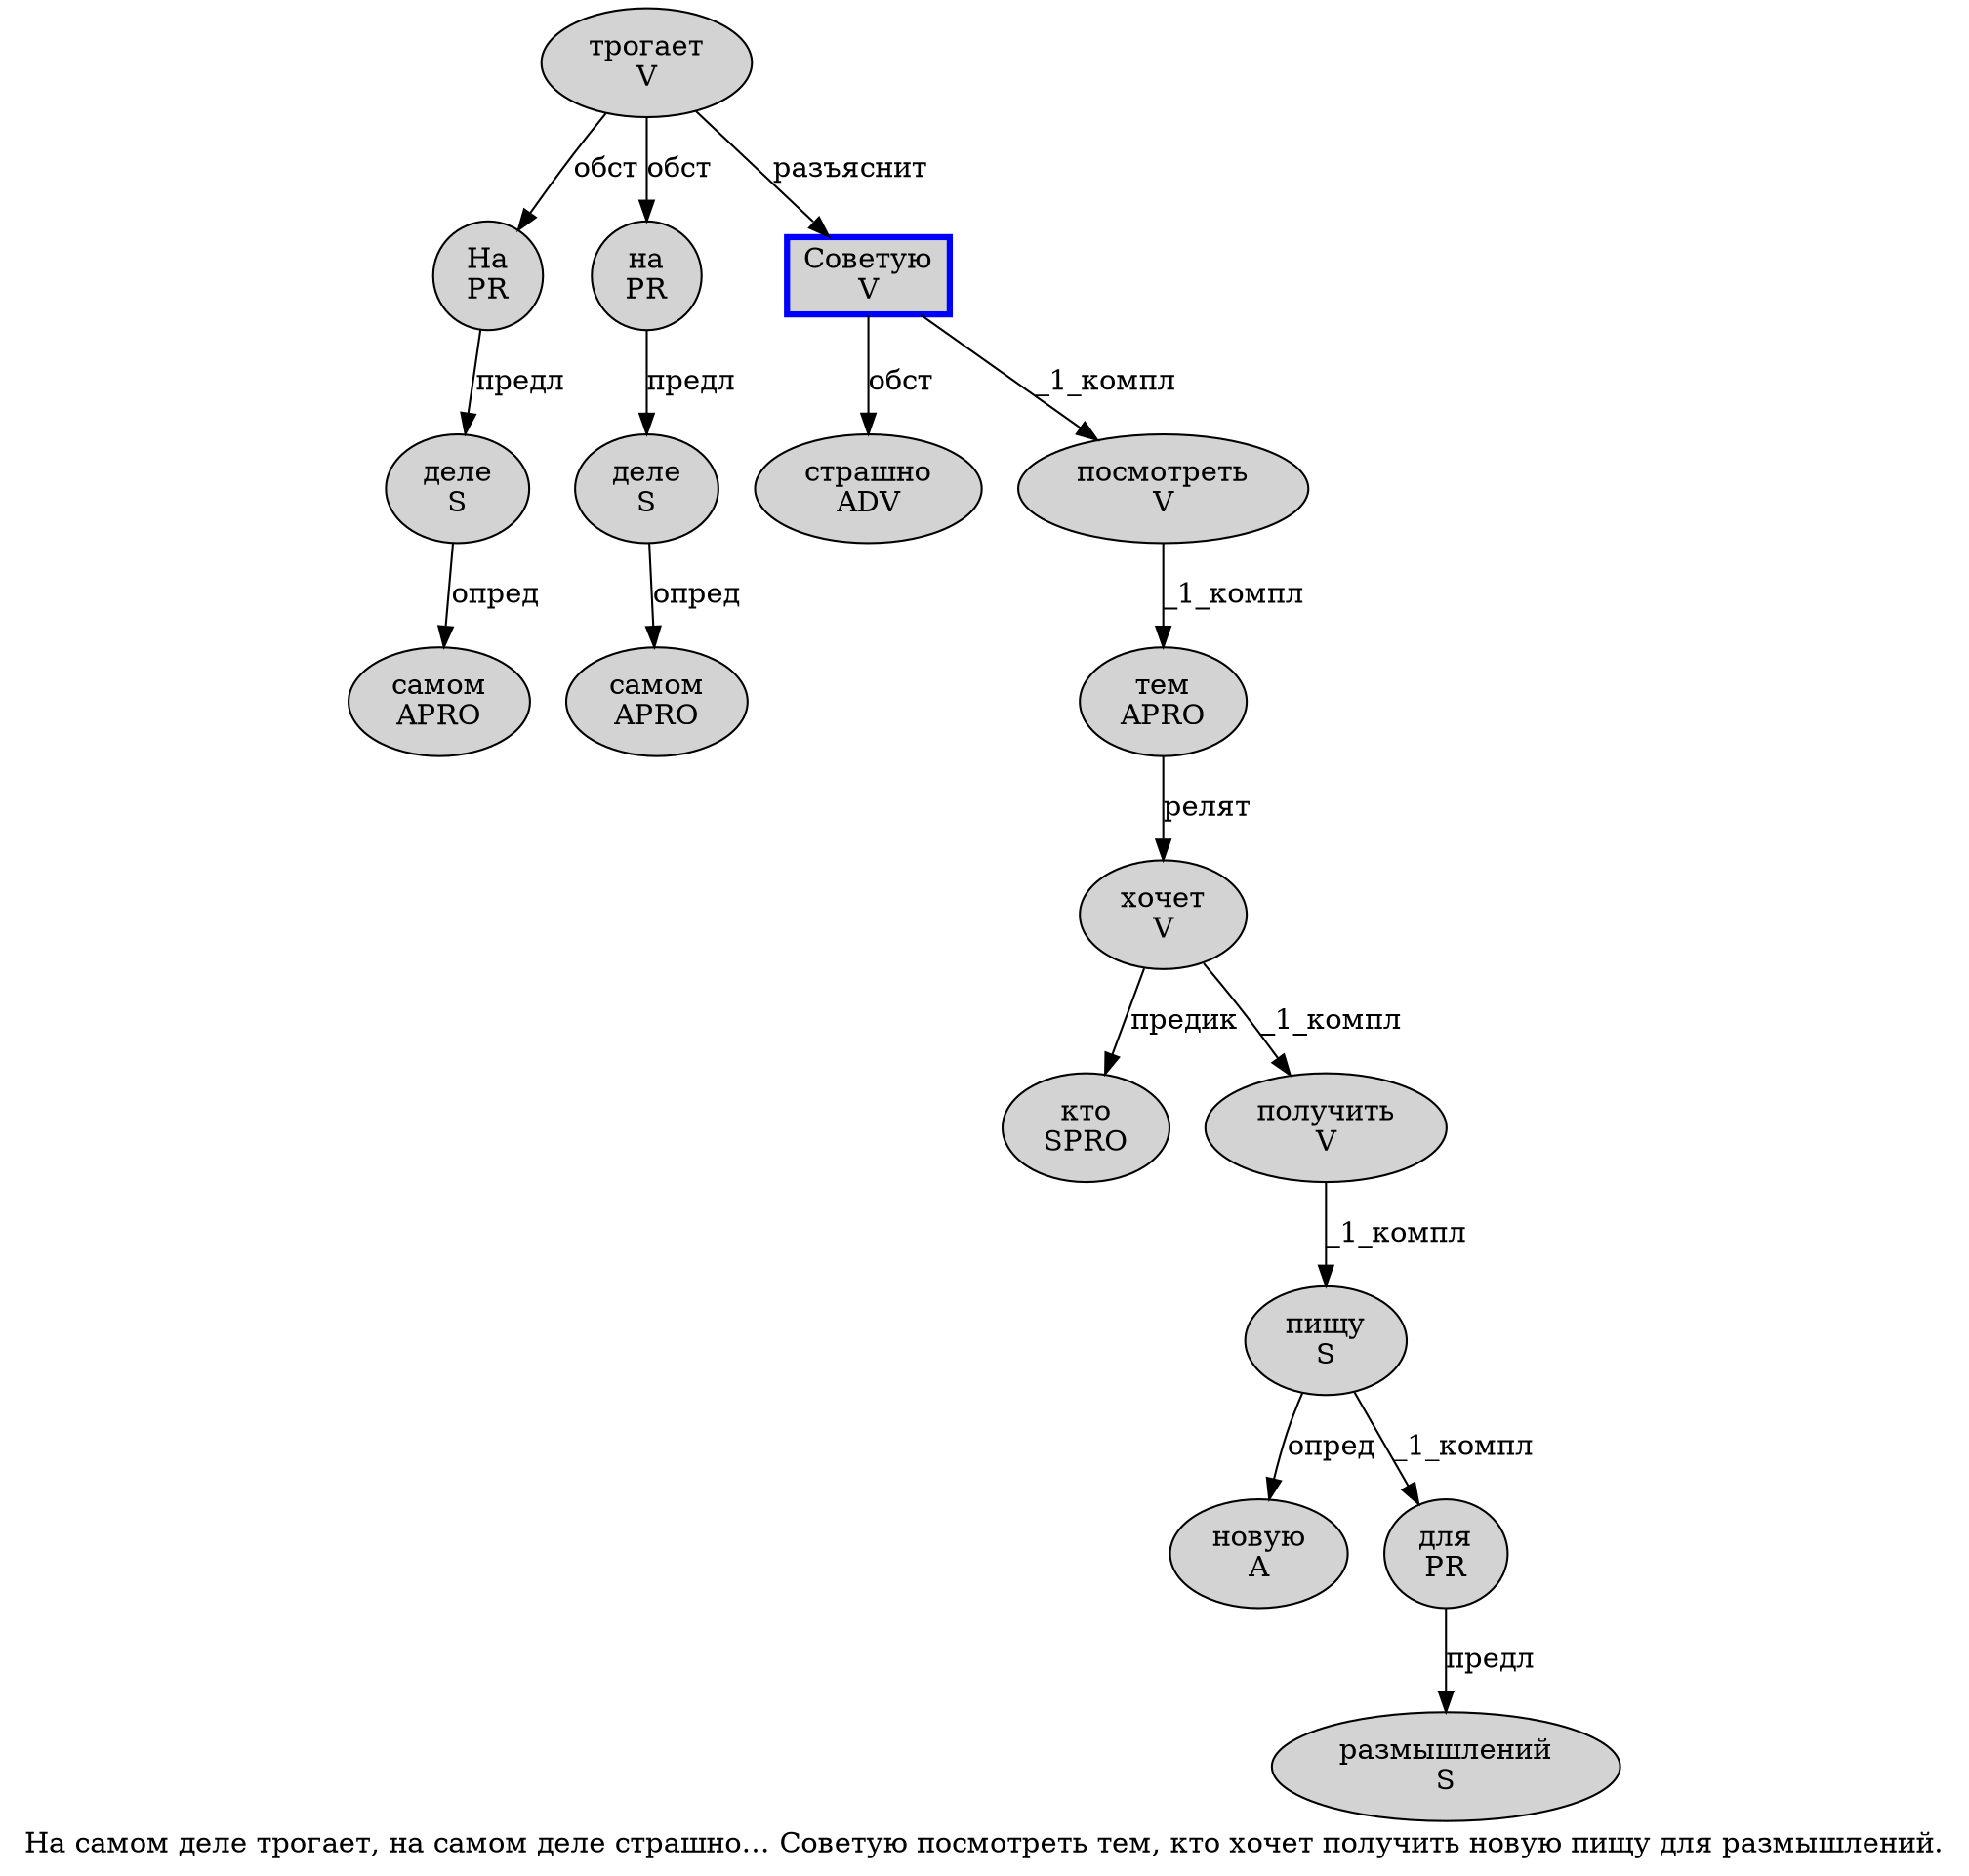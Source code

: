 digraph SENTENCE_900 {
	graph [label="На самом деле трогает, на самом деле страшно… Советую посмотреть тем, кто хочет получить новую пищу для размышлений."]
	node [style=filled]
		0 [label="На
PR" color="" fillcolor=lightgray penwidth=1 shape=ellipse]
		1 [label="самом
APRO" color="" fillcolor=lightgray penwidth=1 shape=ellipse]
		2 [label="деле
S" color="" fillcolor=lightgray penwidth=1 shape=ellipse]
		3 [label="трогает
V" color="" fillcolor=lightgray penwidth=1 shape=ellipse]
		5 [label="на
PR" color="" fillcolor=lightgray penwidth=1 shape=ellipse]
		6 [label="самом
APRO" color="" fillcolor=lightgray penwidth=1 shape=ellipse]
		7 [label="деле
S" color="" fillcolor=lightgray penwidth=1 shape=ellipse]
		8 [label="страшно
ADV" color="" fillcolor=lightgray penwidth=1 shape=ellipse]
		10 [label="Советую
V" color=blue fillcolor=lightgray penwidth=3 shape=box]
		11 [label="посмотреть
V" color="" fillcolor=lightgray penwidth=1 shape=ellipse]
		12 [label="тем
APRO" color="" fillcolor=lightgray penwidth=1 shape=ellipse]
		14 [label="кто
SPRO" color="" fillcolor=lightgray penwidth=1 shape=ellipse]
		15 [label="хочет
V" color="" fillcolor=lightgray penwidth=1 shape=ellipse]
		16 [label="получить
V" color="" fillcolor=lightgray penwidth=1 shape=ellipse]
		17 [label="новую
A" color="" fillcolor=lightgray penwidth=1 shape=ellipse]
		18 [label="пищу
S" color="" fillcolor=lightgray penwidth=1 shape=ellipse]
		19 [label="для
PR" color="" fillcolor=lightgray penwidth=1 shape=ellipse]
		20 [label="размышлений
S" color="" fillcolor=lightgray penwidth=1 shape=ellipse]
			16 -> 18 [label="_1_компл"]
			2 -> 1 [label="опред"]
			0 -> 2 [label="предл"]
			10 -> 8 [label="обст"]
			10 -> 11 [label="_1_компл"]
			15 -> 14 [label="предик"]
			15 -> 16 [label="_1_компл"]
			3 -> 0 [label="обст"]
			3 -> 5 [label="обст"]
			3 -> 10 [label="разъяснит"]
			12 -> 15 [label="релят"]
			19 -> 20 [label="предл"]
			7 -> 6 [label="опред"]
			11 -> 12 [label="_1_компл"]
			5 -> 7 [label="предл"]
			18 -> 17 [label="опред"]
			18 -> 19 [label="_1_компл"]
}